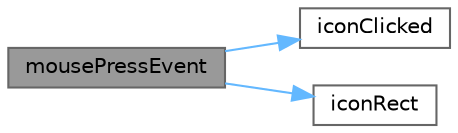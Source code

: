 digraph "mousePressEvent"
{
 // LATEX_PDF_SIZE
  bgcolor="transparent";
  edge [fontname=Helvetica,fontsize=10,labelfontname=Helvetica,labelfontsize=10];
  node [fontname=Helvetica,fontsize=10,shape=box,height=0.2,width=0.4];
  rankdir="LR";
  Node1 [id="Node000001",label="mousePressEvent",height=0.2,width=0.4,color="gray40", fillcolor="grey60", style="filled", fontcolor="black",tooltip=" "];
  Node1 -> Node2 [id="edge1_Node000001_Node000002",color="steelblue1",style="solid",tooltip=" "];
  Node2 [id="Node000002",label="iconClicked",height=0.2,width=0.4,color="grey40", fillcolor="white", style="filled",URL="$class_input__box.html#ab4a77ea961ea054df718f81bd6bd92ef",tooltip=" "];
  Node1 -> Node3 [id="edge2_Node000001_Node000003",color="steelblue1",style="solid",tooltip=" "];
  Node3 [id="Node000003",label="iconRect",height=0.2,width=0.4,color="grey40", fillcolor="white", style="filled",URL="$class_input__box.html#ad3053dd84f705612d38bbf55aa0ca1b0",tooltip=" "];
}
